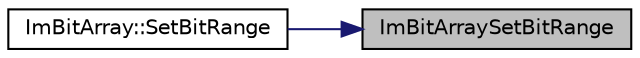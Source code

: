 digraph "ImBitArraySetBitRange"
{
 // LATEX_PDF_SIZE
  edge [fontname="Helvetica",fontsize="10",labelfontname="Helvetica",labelfontsize="10"];
  node [fontname="Helvetica",fontsize="10",shape=record];
  rankdir="RL";
  Node1 [label="ImBitArraySetBitRange",height=0.2,width=0.4,color="black", fillcolor="grey75", style="filled", fontcolor="black",tooltip=" "];
  Node1 -> Node2 [dir="back",color="midnightblue",fontsize="10",style="solid"];
  Node2 [label="ImBitArray::SetBitRange",height=0.2,width=0.4,color="black", fillcolor="white", style="filled",URL="$struct_im_bit_array.html#aeb6065f3037fb0b526d47d23ef56040b",tooltip=" "];
}
